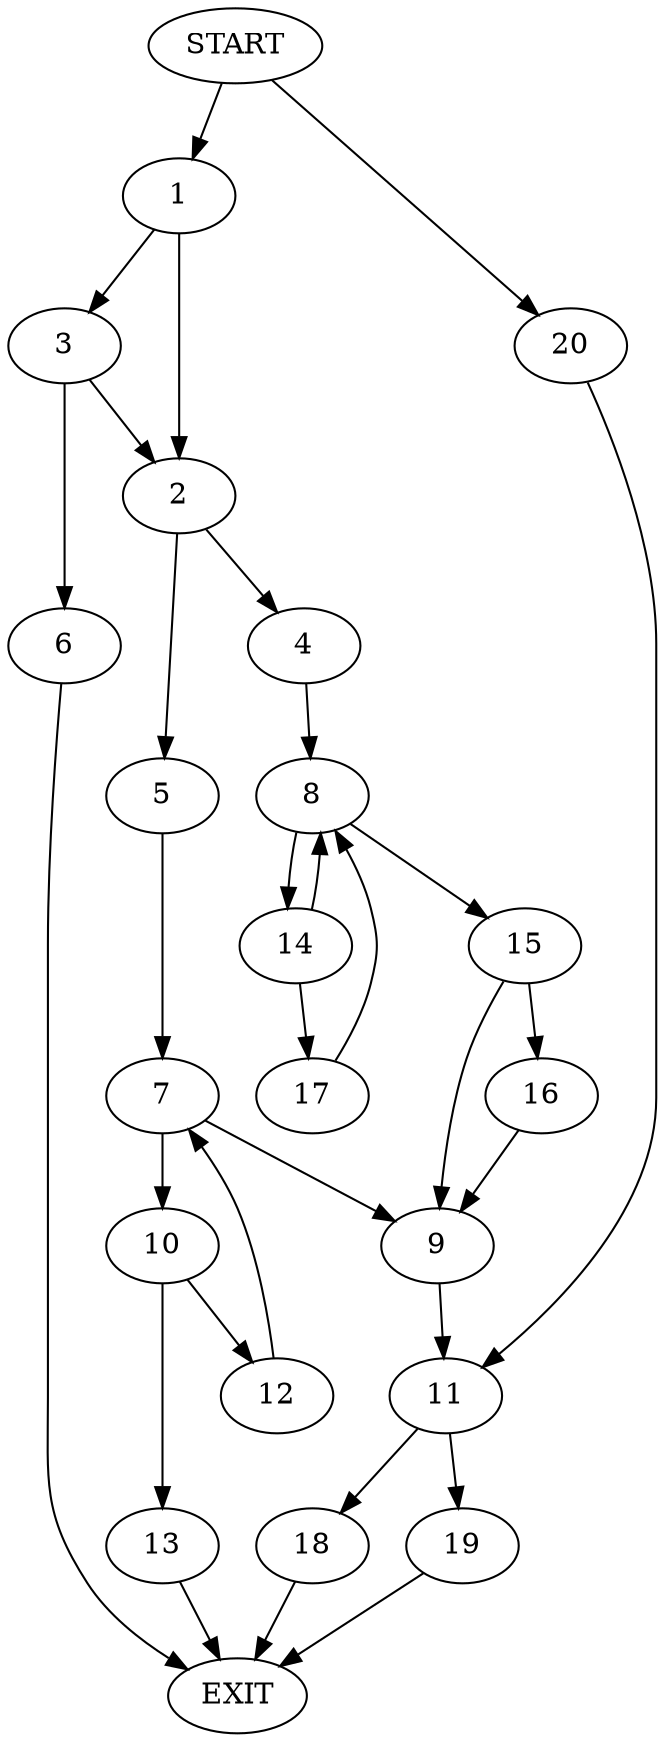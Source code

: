 digraph {
0 [label="START"]
21 [label="EXIT"]
0 -> 1
1 -> 2
1 -> 3
2 -> 4
2 -> 5
3 -> 2
3 -> 6
6 -> 21
5 -> 7
4 -> 8
7 -> 9
7 -> 10
9 -> 11
10 -> 12
10 -> 13
12 -> 7
13 -> 21
8 -> 14
8 -> 15
15 -> 9
15 -> 16
14 -> 17
14 -> 8
17 -> 8
16 -> 9
11 -> 18
11 -> 19
18 -> 21
0 -> 20
20 -> 11
19 -> 21
}
